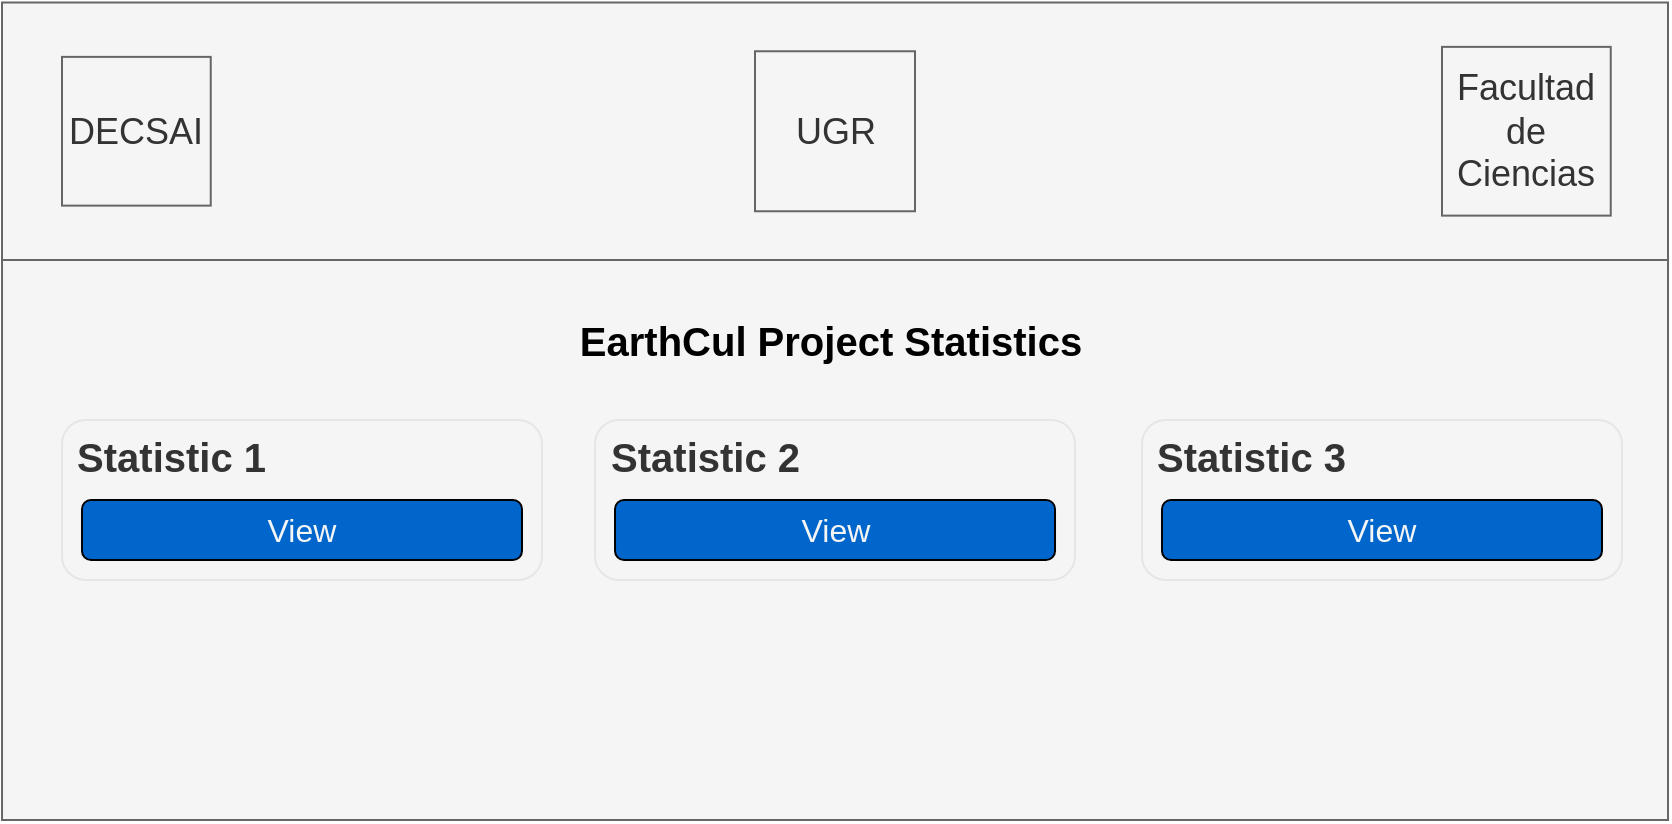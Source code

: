 <mxfile>
    <diagram id="-yKd4-HMBDkQZtuK9eO9" name="Page-1">
        <mxGraphModel dx="1156" dy="533" grid="1" gridSize="10" guides="1" tooltips="1" connect="1" arrows="1" fold="1" page="1" pageScale="1" pageWidth="850" pageHeight="1100" math="0" shadow="0">
            <root>
                <mxCell id="0"/>
                <mxCell id="1" parent="0"/>
                <mxCell id="2" value="" style="rounded=0;whiteSpace=wrap;html=1;fillColor=#f5f5f5;strokeColor=#666666;fontColor=#333333;" parent="1" vertex="1">
                    <mxGeometry x="10" y="181.25" width="833" height="128.75" as="geometry"/>
                </mxCell>
                <mxCell id="6" value="&lt;font style=&quot;font-size: 18px;&quot;&gt;DECSAI&lt;/font&gt;" style="whiteSpace=wrap;html=1;aspect=fixed;fillColor=#f5f5f5;fontColor=#333333;strokeColor=#666666;fontSize=18;" parent="1" vertex="1">
                    <mxGeometry x="40" y="208.44" width="74.37" height="74.37" as="geometry"/>
                </mxCell>
                <mxCell id="7" value="&lt;font style=&quot;font-size: 18px;&quot;&gt;UGR&lt;/font&gt;" style="whiteSpace=wrap;html=1;aspect=fixed;fillColor=#f5f5f5;fontColor=#333333;strokeColor=#666666;fontSize=18;" parent="1" vertex="1">
                    <mxGeometry x="386.5" y="205.63" width="80" height="80" as="geometry"/>
                </mxCell>
                <mxCell id="8" value="&lt;font style=&quot;font-size: 18px;&quot;&gt;Facultad de Ciencias&lt;/font&gt;" style="whiteSpace=wrap;html=1;aspect=fixed;fillColor=#f5f5f5;fontColor=#333333;strokeColor=#666666;" parent="1" vertex="1">
                    <mxGeometry x="730" y="203.44" width="84.37" height="84.37" as="geometry"/>
                </mxCell>
                <mxCell id="9" value="" style="rounded=0;whiteSpace=wrap;html=1;fillColor=#f5f5f5;fontColor=#333333;strokeColor=#666666;movable=1;resizable=1;rotatable=1;deletable=1;editable=1;connectable=1;" parent="1" vertex="1">
                    <mxGeometry x="10.01" y="310" width="833" height="280" as="geometry"/>
                </mxCell>
                <mxCell id="46" value="&lt;b style=&quot;font-size: 20px;&quot;&gt;&amp;nbsp;Statistic 1&lt;/b&gt;" style="rounded=1;whiteSpace=wrap;html=1;fontSize=16;fillColor=#f5f5f5;fontColor=#333333;strokeColor=#E6E6E6;align=left;verticalAlign=top;" parent="1" vertex="1">
                    <mxGeometry x="40" y="390" width="240" height="80" as="geometry"/>
                </mxCell>
                <mxCell id="54" value="&lt;font style=&quot;font-size: 16px;&quot;&gt;View&lt;/font&gt;" style="rounded=1;whiteSpace=wrap;html=1;fillColor=#0066CC;fontColor=#F5F5F5;" vertex="1" parent="1">
                    <mxGeometry x="50" y="430" width="220" height="30" as="geometry"/>
                </mxCell>
                <mxCell id="55" value="&lt;b style=&quot;font-size: 20px;&quot;&gt;&amp;nbsp;Statistic 2&lt;/b&gt;" style="rounded=1;whiteSpace=wrap;html=1;fontSize=16;fillColor=#f5f5f5;fontColor=#333333;strokeColor=#E6E6E6;align=left;verticalAlign=top;" vertex="1" parent="1">
                    <mxGeometry x="306.51" y="390" width="240" height="80" as="geometry"/>
                </mxCell>
                <mxCell id="56" value="&lt;font style=&quot;font-size: 16px;&quot;&gt;View&lt;/font&gt;" style="rounded=1;whiteSpace=wrap;html=1;fillColor=#0066CC;fontColor=#F5F5F5;" vertex="1" parent="1">
                    <mxGeometry x="316.51" y="430" width="220" height="30" as="geometry"/>
                </mxCell>
                <mxCell id="57" value="&lt;b style=&quot;font-size: 20px;&quot;&gt;&amp;nbsp;Statistic 3&lt;/b&gt;" style="rounded=1;whiteSpace=wrap;html=1;fontSize=16;fillColor=#f5f5f5;fontColor=#333333;strokeColor=#E6E6E6;align=left;verticalAlign=top;" vertex="1" parent="1">
                    <mxGeometry x="580" y="390" width="240" height="80" as="geometry"/>
                </mxCell>
                <mxCell id="58" value="&lt;font style=&quot;font-size: 16px;&quot;&gt;View&lt;/font&gt;" style="rounded=1;whiteSpace=wrap;html=1;fillColor=#0066CC;fontColor=#F5F5F5;" vertex="1" parent="1">
                    <mxGeometry x="590" y="430" width="220" height="30" as="geometry"/>
                </mxCell>
                <mxCell id="59" value="&lt;font color=&quot;#000000&quot; style=&quot;font-size: 20px;&quot;&gt;EarthCul Project Statistics&lt;br style=&quot;font-size: 20px;&quot;&gt;&lt;/font&gt;" style="text;html=1;strokeColor=none;fillColor=none;align=center;verticalAlign=middle;whiteSpace=wrap;rounded=0;fontSize=20;fontStyle=1" vertex="1" parent="1">
                    <mxGeometry x="291" y="330" width="267.19" height="40" as="geometry"/>
                </mxCell>
            </root>
        </mxGraphModel>
    </diagram>
</mxfile>
